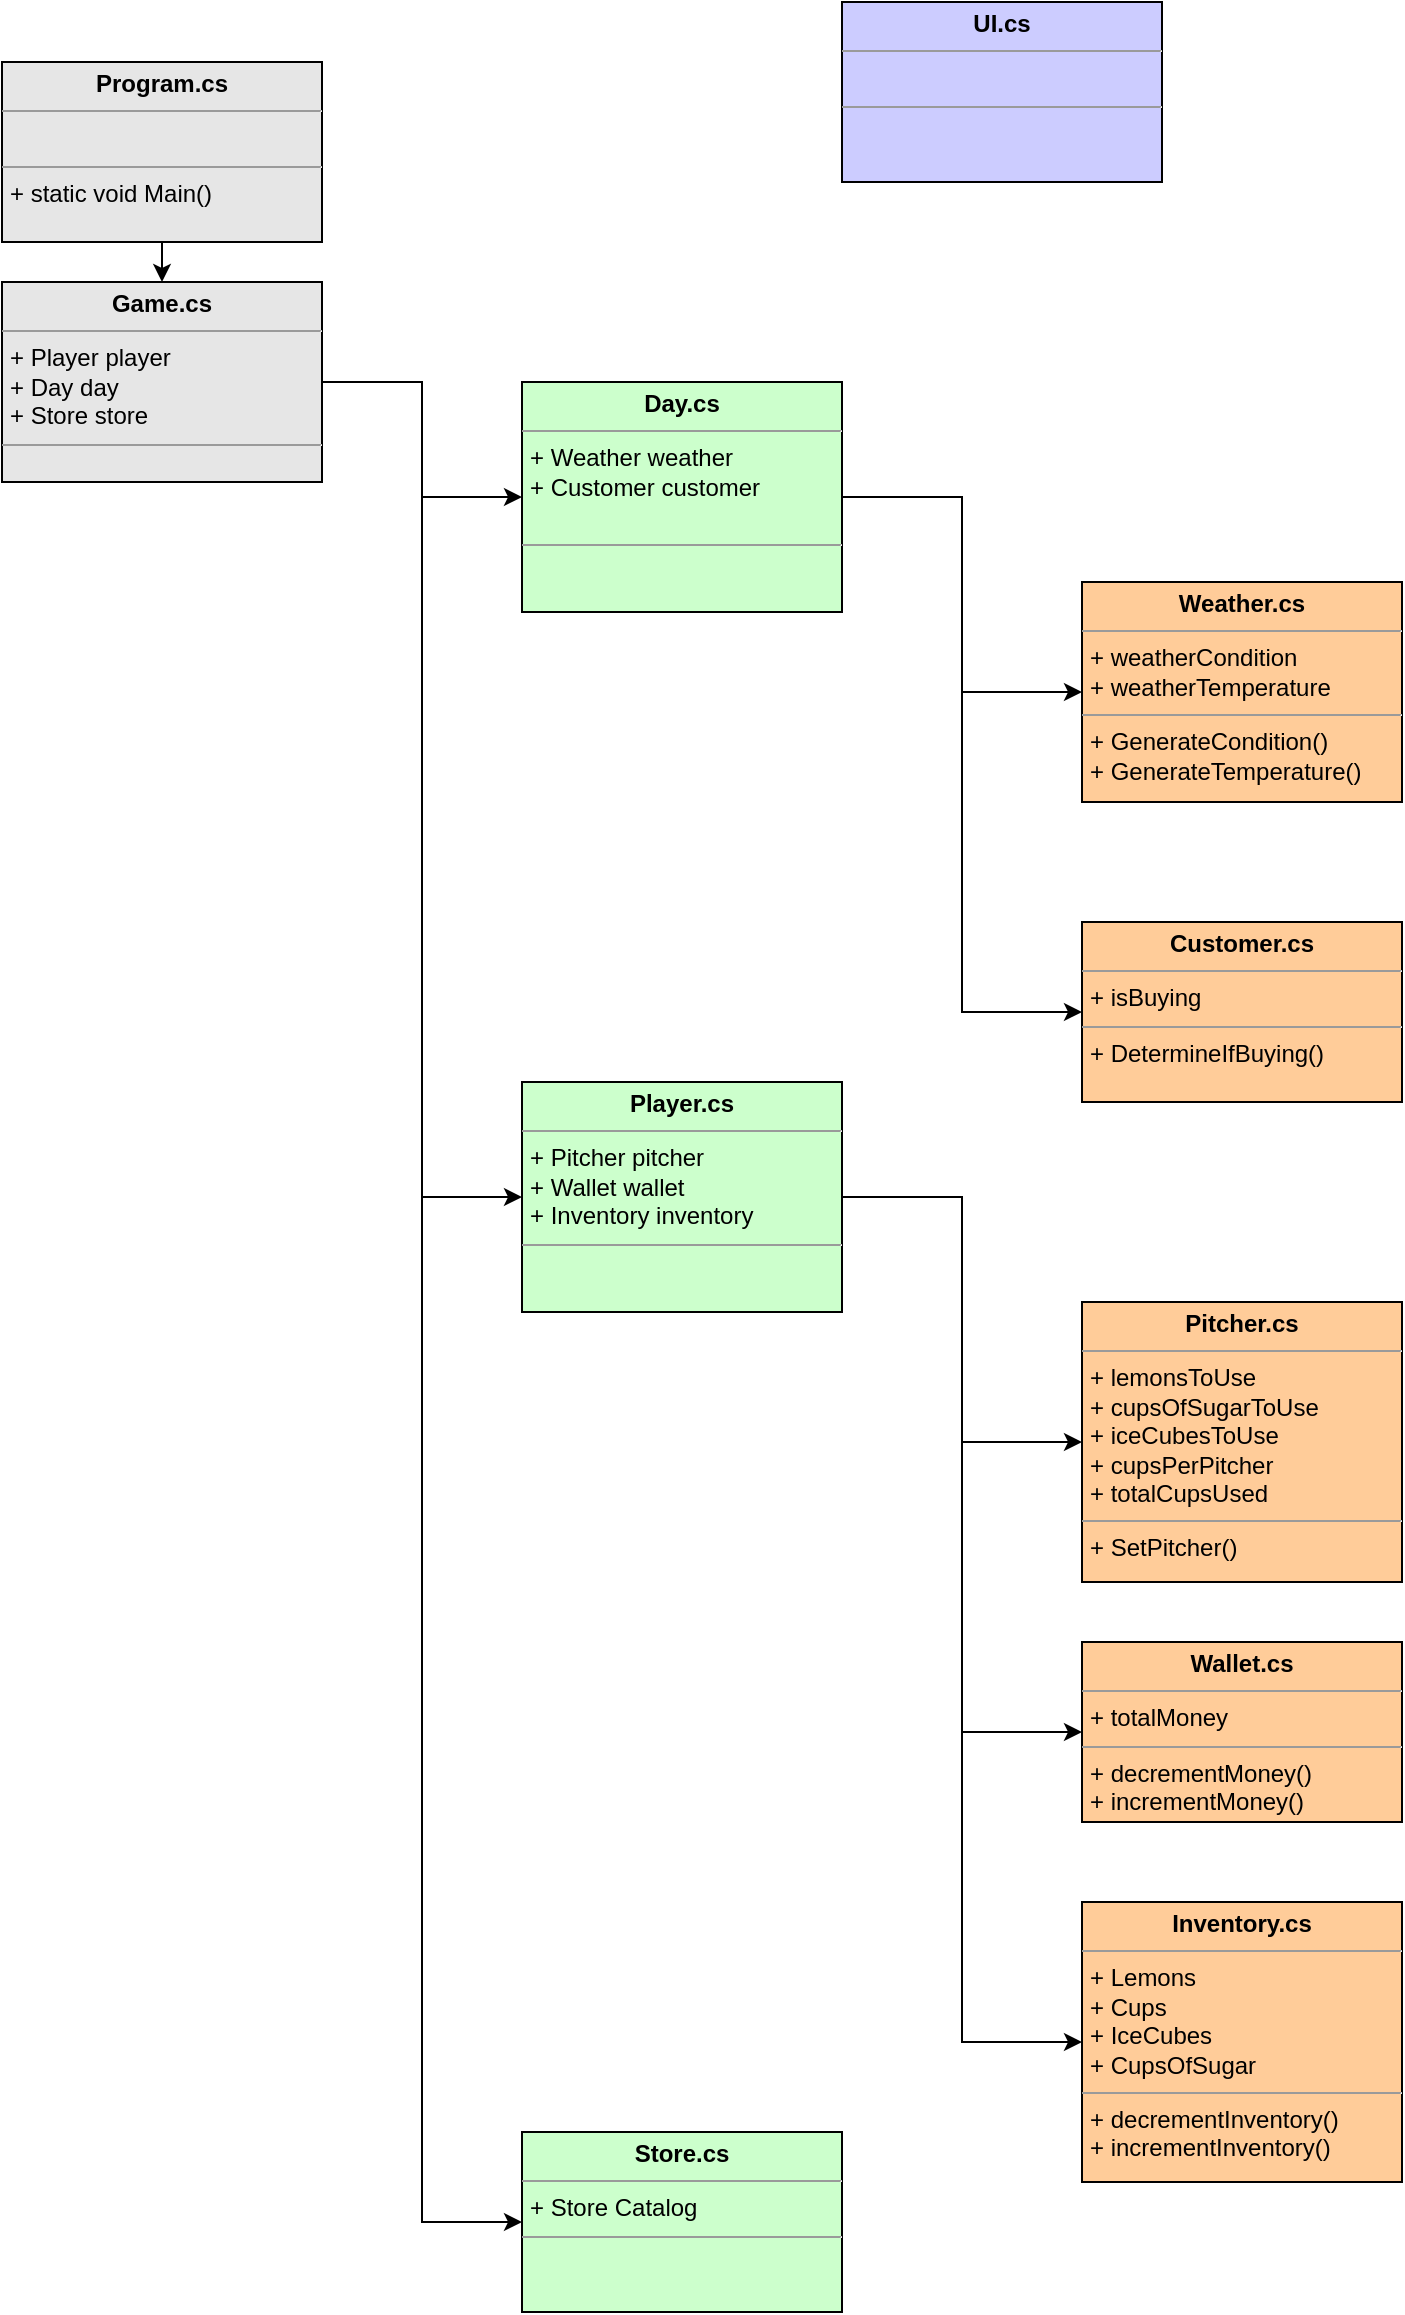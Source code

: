 <mxfile pages="1" version="11.2.4" type="device"><diagram id="KtVT2u7ovonb806Pxp78" name="Page-1"><mxGraphModel dx="1147" dy="1267" grid="1" gridSize="10" guides="1" tooltips="1" connect="1" arrows="1" fold="1" page="1" pageScale="1" pageWidth="850" pageHeight="1100" math="0" shadow="0"><root><mxCell id="0"/><mxCell id="1" parent="0"/><mxCell id="vCCBUQUXEnR4Rj9avtv5-38" style="edgeStyle=orthogonalEdgeStyle;rounded=0;orthogonalLoop=1;jettySize=auto;html=1;exitX=0.5;exitY=1;exitDx=0;exitDy=0;entryX=0.5;entryY=0;entryDx=0;entryDy=0;" parent="1" source="vCCBUQUXEnR4Rj9avtv5-36" target="vCCBUQUXEnR4Rj9avtv5-37" edge="1"><mxGeometry relative="1" as="geometry"/></mxCell><mxCell id="vCCBUQUXEnR4Rj9avtv5-36" value="&lt;p style=&quot;margin: 0px ; margin-top: 4px ; text-align: center&quot;&gt;&lt;b&gt;Program.cs&lt;/b&gt;&lt;/p&gt;&lt;hr size=&quot;1&quot;&gt;&lt;p style=&quot;margin: 0px ; margin-left: 4px&quot;&gt;&lt;br&gt;&lt;/p&gt;&lt;hr size=&quot;1&quot;&gt;&lt;p style=&quot;margin: 0px ; margin-left: 4px&quot;&gt;+ static void Main()&lt;/p&gt;" style="verticalAlign=top;align=left;overflow=fill;fontSize=12;fontFamily=Helvetica;html=1;fillColor=#E6E6E6;" parent="1" vertex="1"><mxGeometry x="20" y="170" width="160" height="90" as="geometry"/></mxCell><mxCell id="vCCBUQUXEnR4Rj9avtv5-40" style="edgeStyle=orthogonalEdgeStyle;rounded=0;orthogonalLoop=1;jettySize=auto;html=1;exitX=1;exitY=0.5;exitDx=0;exitDy=0;entryX=0;entryY=0.5;entryDx=0;entryDy=0;" parent="1" source="vCCBUQUXEnR4Rj9avtv5-37" target="vCCBUQUXEnR4Rj9avtv5-39" edge="1"><mxGeometry relative="1" as="geometry"/></mxCell><mxCell id="vCCBUQUXEnR4Rj9avtv5-46" style="edgeStyle=orthogonalEdgeStyle;rounded=0;orthogonalLoop=1;jettySize=auto;html=1;exitX=1;exitY=0.5;exitDx=0;exitDy=0;entryX=0;entryY=0.5;entryDx=0;entryDy=0;" parent="1" source="vCCBUQUXEnR4Rj9avtv5-37" target="vCCBUQUXEnR4Rj9avtv5-45" edge="1"><mxGeometry relative="1" as="geometry"/></mxCell><mxCell id="vCCBUQUXEnR4Rj9avtv5-54" style="edgeStyle=orthogonalEdgeStyle;rounded=0;orthogonalLoop=1;jettySize=auto;html=1;exitX=1;exitY=0.5;exitDx=0;exitDy=0;entryX=0;entryY=0.5;entryDx=0;entryDy=0;" parent="1" source="vCCBUQUXEnR4Rj9avtv5-37" target="vCCBUQUXEnR4Rj9avtv5-53" edge="1"><mxGeometry relative="1" as="geometry"/></mxCell><mxCell id="vCCBUQUXEnR4Rj9avtv5-37" value="&lt;p style=&quot;margin: 0px ; margin-top: 4px ; text-align: center&quot;&gt;&lt;b&gt;Game.cs&lt;/b&gt;&lt;/p&gt;&lt;hr size=&quot;1&quot;&gt;&lt;p style=&quot;margin: 0px ; margin-left: 4px&quot;&gt;+ Player player&lt;/p&gt;&lt;p style=&quot;margin: 0px ; margin-left: 4px&quot;&gt;+ Day day&lt;/p&gt;&lt;p style=&quot;margin: 0px ; margin-left: 4px&quot;&gt;+ Store store&lt;/p&gt;&lt;hr size=&quot;1&quot;&gt;&lt;p style=&quot;margin: 0px ; margin-left: 4px&quot;&gt;&lt;br&gt;&lt;/p&gt;" style="verticalAlign=top;align=left;overflow=fill;fontSize=12;fontFamily=Helvetica;html=1;fillColor=#E6E6E6;" parent="1" vertex="1"><mxGeometry x="20" y="280" width="160" height="100" as="geometry"/></mxCell><mxCell id="vCCBUQUXEnR4Rj9avtv5-42" style="edgeStyle=orthogonalEdgeStyle;rounded=0;orthogonalLoop=1;jettySize=auto;html=1;exitX=1;exitY=0.5;exitDx=0;exitDy=0;entryX=0;entryY=0.5;entryDx=0;entryDy=0;" parent="1" source="vCCBUQUXEnR4Rj9avtv5-39" target="vCCBUQUXEnR4Rj9avtv5-41" edge="1"><mxGeometry relative="1" as="geometry"/></mxCell><mxCell id="vCCBUQUXEnR4Rj9avtv5-44" style="edgeStyle=orthogonalEdgeStyle;rounded=0;orthogonalLoop=1;jettySize=auto;html=1;exitX=1;exitY=0.5;exitDx=0;exitDy=0;entryX=0;entryY=0.5;entryDx=0;entryDy=0;" parent="1" source="vCCBUQUXEnR4Rj9avtv5-39" target="vCCBUQUXEnR4Rj9avtv5-43" edge="1"><mxGeometry relative="1" as="geometry"/></mxCell><mxCell id="vCCBUQUXEnR4Rj9avtv5-39" value="&lt;p style=&quot;margin: 0px ; margin-top: 4px ; text-align: center&quot;&gt;&lt;b&gt;Day.cs&lt;/b&gt;&lt;/p&gt;&lt;hr size=&quot;1&quot;&gt;&lt;p style=&quot;margin: 0px ; margin-left: 4px&quot;&gt;+ Weather weather&lt;/p&gt;&lt;p style=&quot;margin: 0px ; margin-left: 4px&quot;&gt;+ Customer customer&lt;/p&gt;&lt;p style=&quot;margin: 0px ; margin-left: 4px&quot;&gt;&lt;br&gt;&lt;/p&gt;&lt;hr size=&quot;1&quot;&gt;&lt;p style=&quot;margin: 0px ; margin-left: 4px&quot;&gt;&lt;br&gt;&lt;/p&gt;" style="verticalAlign=top;align=left;overflow=fill;fontSize=12;fontFamily=Helvetica;html=1;fillColor=#CCFFCC;" parent="1" vertex="1"><mxGeometry x="280" y="330" width="160" height="115" as="geometry"/></mxCell><mxCell id="vCCBUQUXEnR4Rj9avtv5-41" value="&lt;p style=&quot;margin: 0px ; margin-top: 4px ; text-align: center&quot;&gt;&lt;b&gt;Weather.cs&lt;/b&gt;&lt;/p&gt;&lt;hr size=&quot;1&quot;&gt;&lt;p style=&quot;margin: 0px ; margin-left: 4px&quot;&gt;+ weatherCondition&lt;/p&gt;&lt;p style=&quot;margin: 0px ; margin-left: 4px&quot;&gt;+ weatherTemperature&lt;/p&gt;&lt;hr size=&quot;1&quot;&gt;&lt;p style=&quot;margin: 0px ; margin-left: 4px&quot;&gt;+ GenerateCondition()&lt;/p&gt;&lt;p style=&quot;margin: 0px ; margin-left: 4px&quot;&gt;+ GenerateTemperature()&lt;/p&gt;" style="verticalAlign=top;align=left;overflow=fill;fontSize=12;fontFamily=Helvetica;html=1;fillColor=#FFCC99;" parent="1" vertex="1"><mxGeometry x="560" y="430" width="160" height="110" as="geometry"/></mxCell><mxCell id="vCCBUQUXEnR4Rj9avtv5-43" value="&lt;p style=&quot;margin: 0px ; margin-top: 4px ; text-align: center&quot;&gt;&lt;b&gt;Customer.cs&lt;/b&gt;&lt;/p&gt;&lt;hr size=&quot;1&quot;&gt;&lt;p style=&quot;margin: 0px ; margin-left: 4px&quot;&gt;+ isBuying&lt;/p&gt;&lt;hr size=&quot;1&quot;&gt;&lt;p style=&quot;margin: 0px ; margin-left: 4px&quot;&gt;+ DetermineIfBuying()&lt;/p&gt;" style="verticalAlign=top;align=left;overflow=fill;fontSize=12;fontFamily=Helvetica;html=1;fillColor=#FFCC99;" parent="1" vertex="1"><mxGeometry x="560" y="600" width="160" height="90" as="geometry"/></mxCell><mxCell id="vCCBUQUXEnR4Rj9avtv5-50" style="edgeStyle=orthogonalEdgeStyle;rounded=0;orthogonalLoop=1;jettySize=auto;html=1;exitX=1;exitY=0.5;exitDx=0;exitDy=0;entryX=0;entryY=0.5;entryDx=0;entryDy=0;" parent="1" source="vCCBUQUXEnR4Rj9avtv5-45" target="vCCBUQUXEnR4Rj9avtv5-47" edge="1"><mxGeometry relative="1" as="geometry"/></mxCell><mxCell id="vCCBUQUXEnR4Rj9avtv5-51" style="edgeStyle=orthogonalEdgeStyle;rounded=0;orthogonalLoop=1;jettySize=auto;html=1;exitX=1;exitY=0.5;exitDx=0;exitDy=0;entryX=0;entryY=0.5;entryDx=0;entryDy=0;" parent="1" source="vCCBUQUXEnR4Rj9avtv5-45" target="vCCBUQUXEnR4Rj9avtv5-48" edge="1"><mxGeometry relative="1" as="geometry"/></mxCell><mxCell id="vCCBUQUXEnR4Rj9avtv5-52" style="edgeStyle=orthogonalEdgeStyle;rounded=0;orthogonalLoop=1;jettySize=auto;html=1;exitX=1;exitY=0.5;exitDx=0;exitDy=0;entryX=0;entryY=0.5;entryDx=0;entryDy=0;" parent="1" source="vCCBUQUXEnR4Rj9avtv5-45" target="vCCBUQUXEnR4Rj9avtv5-49" edge="1"><mxGeometry relative="1" as="geometry"/></mxCell><mxCell id="vCCBUQUXEnR4Rj9avtv5-45" value="&lt;p style=&quot;margin: 0px ; margin-top: 4px ; text-align: center&quot;&gt;&lt;b&gt;Player.cs&lt;/b&gt;&lt;/p&gt;&lt;hr size=&quot;1&quot;&gt;&lt;p style=&quot;margin: 0px ; margin-left: 4px&quot;&gt;+ Pitcher pitcher&lt;/p&gt;&lt;p style=&quot;margin: 0px ; margin-left: 4px&quot;&gt;+ Wallet wallet&lt;/p&gt;&lt;p style=&quot;margin: 0px ; margin-left: 4px&quot;&gt;+ Inventory inventory&lt;/p&gt;&lt;hr size=&quot;1&quot;&gt;&lt;p style=&quot;margin: 0px ; margin-left: 4px&quot;&gt;&lt;br&gt;&lt;/p&gt;" style="verticalAlign=top;align=left;overflow=fill;fontSize=12;fontFamily=Helvetica;html=1;fillColor=#CCFFCC;" parent="1" vertex="1"><mxGeometry x="280" y="680" width="160" height="115" as="geometry"/></mxCell><mxCell id="vCCBUQUXEnR4Rj9avtv5-47" value="&lt;p style=&quot;margin: 0px ; margin-top: 4px ; text-align: center&quot;&gt;&lt;b&gt;Pitcher.cs&lt;/b&gt;&lt;/p&gt;&lt;hr size=&quot;1&quot;&gt;&lt;p style=&quot;margin: 0px ; margin-left: 4px&quot;&gt;+ lemonsToUse&lt;/p&gt;&lt;p style=&quot;margin: 0px ; margin-left: 4px&quot;&gt;+ cupsOfSugarToUse&lt;/p&gt;&lt;p style=&quot;margin: 0px ; margin-left: 4px&quot;&gt;+ iceCubesToUse&lt;/p&gt;&lt;p style=&quot;margin: 0px ; margin-left: 4px&quot;&gt;+ cupsPerPitcher&lt;/p&gt;&lt;p style=&quot;margin: 0px ; margin-left: 4px&quot;&gt;+ totalCupsUsed&lt;/p&gt;&lt;hr size=&quot;1&quot;&gt;&lt;p style=&quot;margin: 0px ; margin-left: 4px&quot;&gt;+ SetPitcher()&lt;/p&gt;" style="verticalAlign=top;align=left;overflow=fill;fontSize=12;fontFamily=Helvetica;html=1;fillColor=#FFCC99;" parent="1" vertex="1"><mxGeometry x="560" y="790" width="160" height="140" as="geometry"/></mxCell><mxCell id="vCCBUQUXEnR4Rj9avtv5-48" value="&lt;p style=&quot;margin: 0px ; margin-top: 4px ; text-align: center&quot;&gt;&lt;b&gt;Wallet.cs&lt;/b&gt;&lt;/p&gt;&lt;hr size=&quot;1&quot;&gt;&lt;p style=&quot;margin: 0px ; margin-left: 4px&quot;&gt;+ totalMoney&lt;/p&gt;&lt;hr size=&quot;1&quot;&gt;&lt;p style=&quot;margin: 0px ; margin-left: 4px&quot;&gt;+ decrementMoney()&lt;/p&gt;&lt;p style=&quot;margin: 0px ; margin-left: 4px&quot;&gt;+ incrementMoney()&lt;/p&gt;" style="verticalAlign=top;align=left;overflow=fill;fontSize=12;fontFamily=Helvetica;html=1;fillColor=#FFCC99;" parent="1" vertex="1"><mxGeometry x="560" y="960" width="160" height="90" as="geometry"/></mxCell><mxCell id="vCCBUQUXEnR4Rj9avtv5-49" value="&lt;p style=&quot;margin: 0px ; margin-top: 4px ; text-align: center&quot;&gt;&lt;b&gt;Inventory.cs&lt;/b&gt;&lt;/p&gt;&lt;hr size=&quot;1&quot;&gt;&lt;p style=&quot;margin: 0px ; margin-left: 4px&quot;&gt;+ Lemons&lt;/p&gt;&lt;p style=&quot;margin: 0px ; margin-left: 4px&quot;&gt;+ Cups&lt;/p&gt;&lt;p style=&quot;margin: 0px ; margin-left: 4px&quot;&gt;+ IceCubes&lt;/p&gt;&lt;p style=&quot;margin: 0px ; margin-left: 4px&quot;&gt;+ CupsOfSugar&lt;/p&gt;&lt;hr size=&quot;1&quot;&gt;&lt;p style=&quot;margin: 0px ; margin-left: 4px&quot;&gt;+ decrementInventory()&lt;/p&gt;&lt;p style=&quot;margin: 0px ; margin-left: 4px&quot;&gt;+ incrementInventory()&lt;/p&gt;" style="verticalAlign=top;align=left;overflow=fill;fontSize=12;fontFamily=Helvetica;html=1;fillColor=#FFCC99;" parent="1" vertex="1"><mxGeometry x="560" y="1090" width="160" height="140" as="geometry"/></mxCell><mxCell id="vCCBUQUXEnR4Rj9avtv5-53" value="&lt;p style=&quot;margin: 0px ; margin-top: 4px ; text-align: center&quot;&gt;&lt;b&gt;Store.cs&lt;/b&gt;&lt;/p&gt;&lt;hr size=&quot;1&quot;&gt;&lt;p style=&quot;margin: 0px ; margin-left: 4px&quot;&gt;+ Store Catalog&lt;/p&gt;&lt;hr size=&quot;1&quot;&gt;&lt;p style=&quot;margin: 0px ; margin-left: 4px&quot;&gt;&lt;br&gt;&lt;/p&gt;" style="verticalAlign=top;align=left;overflow=fill;fontSize=12;fontFamily=Helvetica;html=1;fillColor=#CCFFCC;" parent="1" vertex="1"><mxGeometry x="280" y="1205" width="160" height="90" as="geometry"/></mxCell><mxCell id="A0S2IX4dQYse6H74uJxG-1" value="&lt;p style=&quot;margin: 0px ; margin-top: 4px ; text-align: center&quot;&gt;&lt;b&gt;UI.cs&lt;/b&gt;&lt;/p&gt;&lt;hr size=&quot;1&quot;&gt;&lt;p style=&quot;margin: 0px ; margin-left: 4px&quot;&gt;&lt;br&gt;&lt;/p&gt;&lt;hr size=&quot;1&quot;&gt;&lt;p style=&quot;margin: 0px ; margin-left: 4px&quot;&gt;&lt;br&gt;&lt;/p&gt;" style="verticalAlign=top;align=left;overflow=fill;fontSize=12;fontFamily=Helvetica;html=1;fillColor=#CCCCFF;" vertex="1" parent="1"><mxGeometry x="440" y="140" width="160" height="90" as="geometry"/></mxCell></root></mxGraphModel></diagram></mxfile>